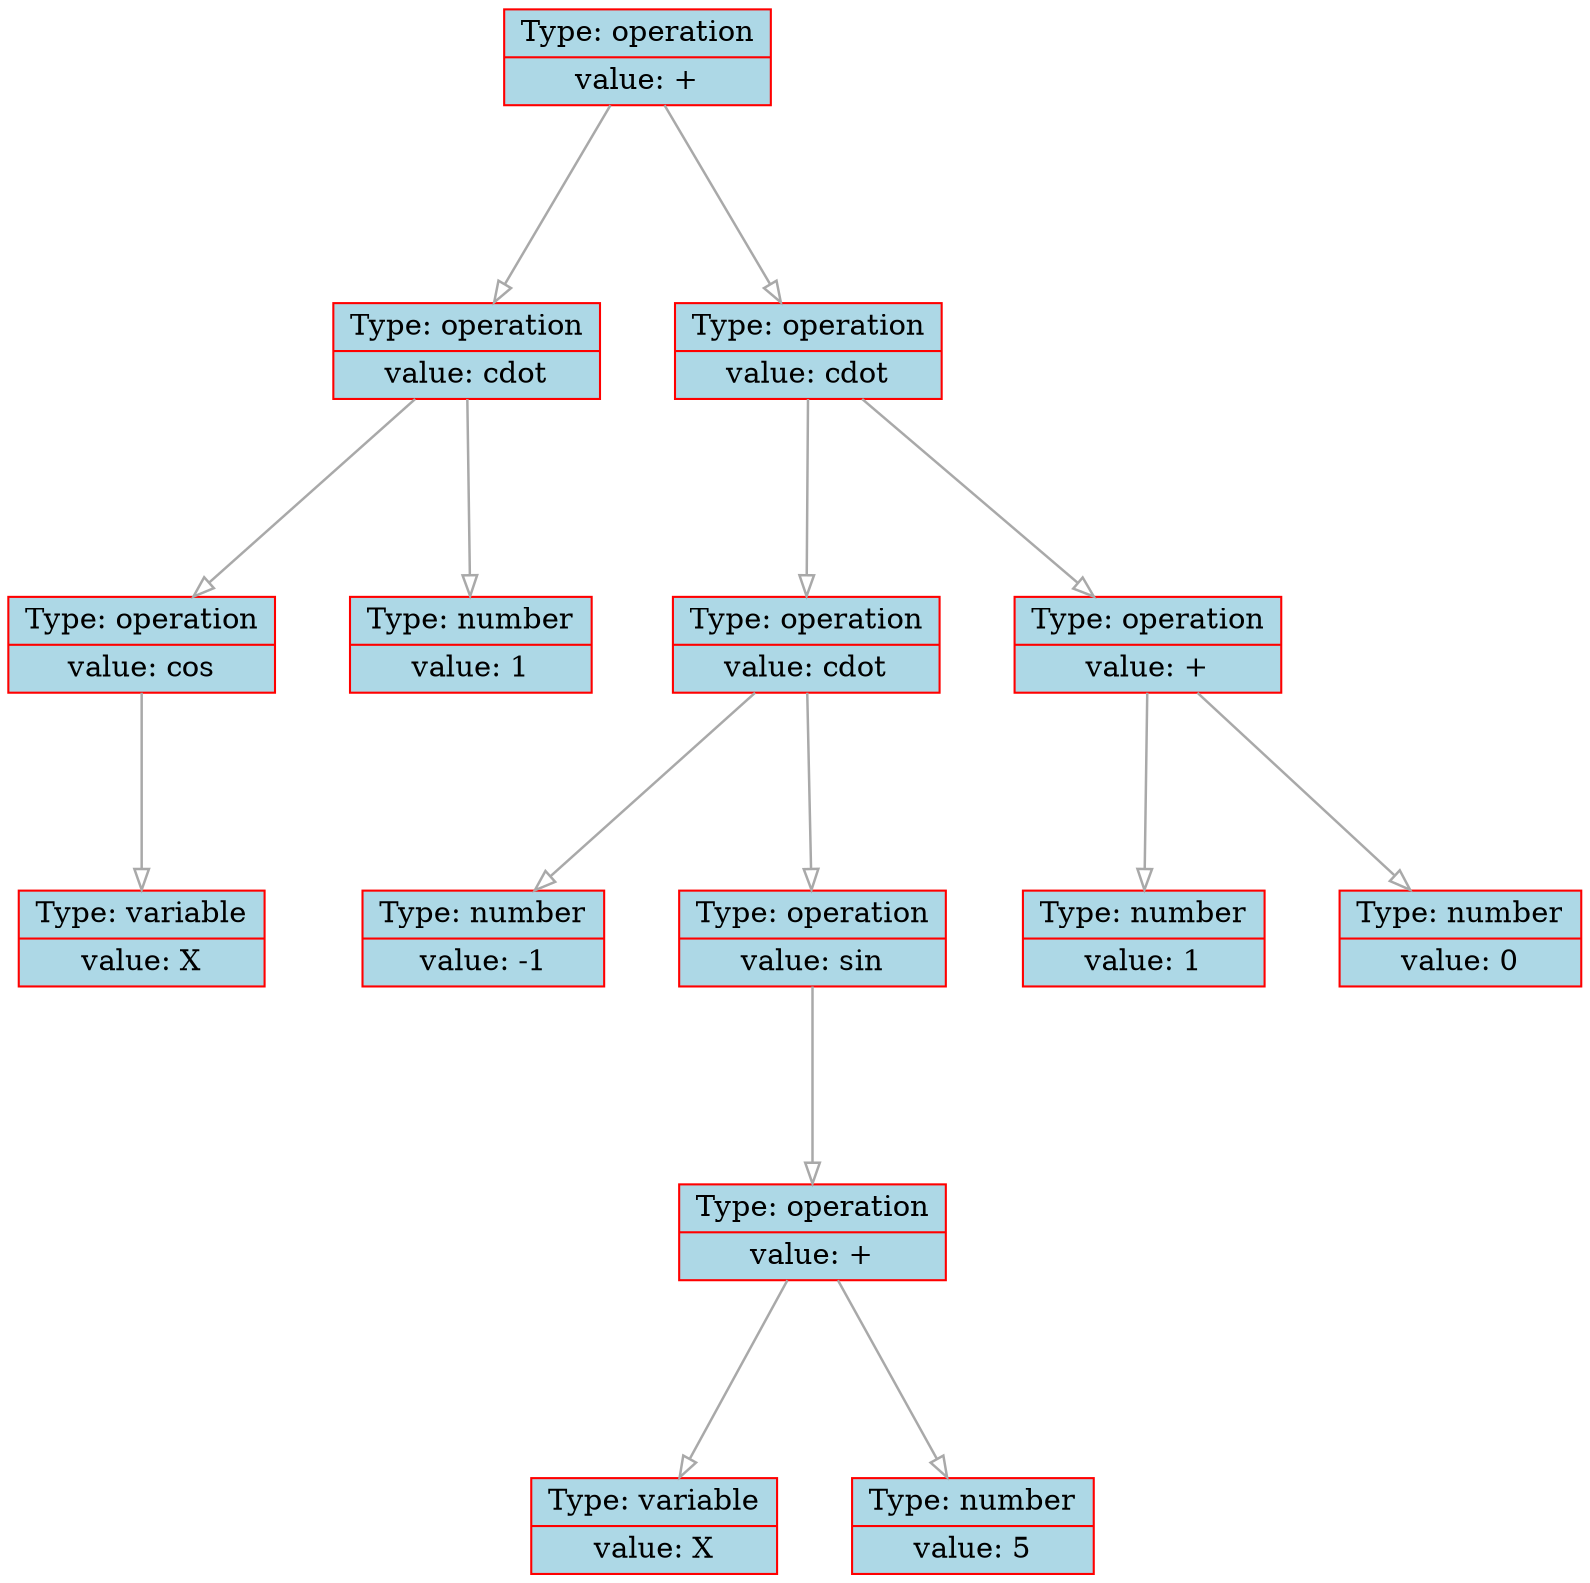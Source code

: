 
    digraph g {
        dpi      = 200;
        fontname = "Comic Sans MS";
        fontsize = 20;
        rankdir   =  TB;
        edge [color = darkgrey, arrowhead = onormal, arrowsize = 1, penwidth = 1.2]
        graph[fillcolor = lightgreen, ranksep = 1.3, nodesep = 0.5,
        style = "rounded, filled",color = green, penwidth = 2]

    Node000001e5be151a90[shape=record, width=0.2, style="filled", color="red", fillcolor="lightblue",label=" {Type: operation | value: +}"] 
 
Node000001e5be151cd0[shape=record, width=0.2, style="filled", color="red", fillcolor="lightblue",label=" {Type: operation | value: \cdot}"] 
 
Node000001e5be151ca0[shape=record, width=0.2, style="filled", color="red", fillcolor="lightblue",label=" {Type: operation | value: cos}"] 
 
Node000001e5be151be0[shape=record, width=0.2, style="filled", color="red", fillcolor="lightblue",label=" {Type: variable | value: X}"] 
 
Node000001e5be151a60[shape=record, width=0.2, style="filled", color="red", fillcolor="lightblue",label=" {Type: number | value: 1}"] 
 
Node000001e5be1519d0[shape=record, width=0.2, style="filled", color="red", fillcolor="lightblue",label=" {Type: operation | value: \cdot}"] 
 
Node000001e5be151b20[shape=record, width=0.2, style="filled", color="red", fillcolor="lightblue",label=" {Type: operation | value: \cdot}"] 
 
Node000001e5be1518f0[shape=record, width=0.2, style="filled", color="red", fillcolor="lightblue",label=" {Type: number | value: -1}"] 
 
Node000001e5be1518c0[shape=record, width=0.2, style="filled", color="red", fillcolor="lightblue",label=" {Type: operation | value: sin}"] 
 
Node000001e5be151890[shape=record, width=0.2, style="filled", color="red", fillcolor="lightblue",label=" {Type: operation | value: +}"] 
 
Node000001e5be1516e0[shape=record, width=0.2, style="filled", color="red", fillcolor="lightblue",label=" {Type: variable | value: X}"] 
 
Node000001e5be151710[shape=record, width=0.2, style="filled", color="red", fillcolor="lightblue",label=" {Type: number | value: 5}"] 
 
Node000001e5be151860[shape=record, width=0.2, style="filled", color="red", fillcolor="lightblue",label=" {Type: operation | value: +}"] 
 
Node000001e5be151830[shape=record, width=0.2, style="filled", color="red", fillcolor="lightblue",label=" {Type: number | value: 1}"] 
 
Node000001e5be151800[shape=record, width=0.2, style="filled", color="red", fillcolor="lightblue",label=" {Type: number | value: 0}"] 
 
Node000001e5be151a90->Node000001e5be151cd0
Node000001e5be151cd0->Node000001e5be151ca0
Node000001e5be151ca0->Node000001e5be151be0
Node000001e5be151cd0->Node000001e5be151a60
Node000001e5be151a90->Node000001e5be1519d0
Node000001e5be1519d0->Node000001e5be151b20
Node000001e5be151b20->Node000001e5be1518f0
Node000001e5be151b20->Node000001e5be1518c0
Node000001e5be1518c0->Node000001e5be151890
Node000001e5be151890->Node000001e5be1516e0
Node000001e5be151890->Node000001e5be151710
Node000001e5be1519d0->Node000001e5be151860
Node000001e5be151860->Node000001e5be151830
Node000001e5be151860->Node000001e5be151800
}
